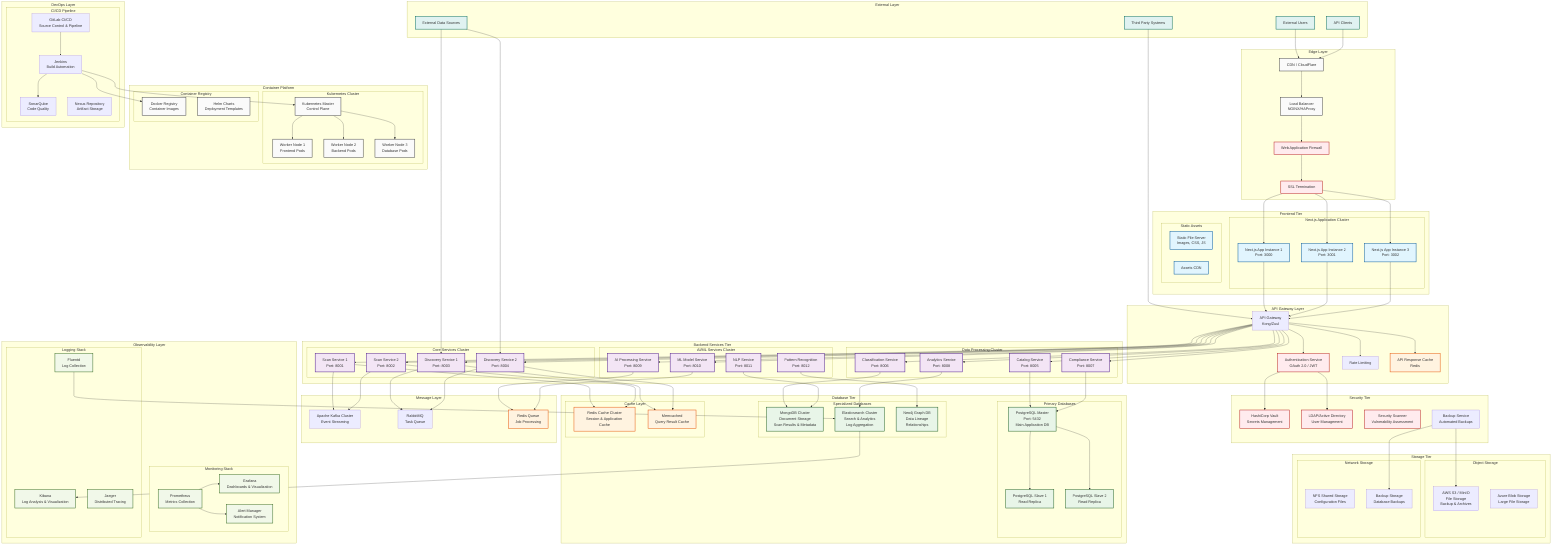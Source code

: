 graph TB
    %% External Users and Systems
    subgraph "External Layer"
        EU[External Users]
        API_CLIENTS[API Clients]
        THIRD_PARTY[Third Party Systems]
        DATA_SOURCES_EXT[External Data Sources]
    end

    %% Load Balancer and CDN
    subgraph "Edge Layer"
        CDN[CDN / CloudFlare]
        LB[Load Balancer<br/>NGINX/HAProxy]
        WAF[Web Application Firewall]
        SSL[SSL Termination]
    end

    %% Frontend Deployment
    subgraph "Frontend Tier"
        subgraph "Next.js Application Cluster"
            NEXT1[Next.js App Instance 1<br/>Port: 3000]
            NEXT2[Next.js App Instance 2<br/>Port: 3001]
            NEXT3[Next.js App Instance 3<br/>Port: 3002]
        end
        
        subgraph "Static Assets"
            STATIC[Static File Server<br/>Images, CSS, JS]
            ASSETS_CDN[Assets CDN]
        end
    end

    %% API Gateway and Microservices
    subgraph "API Gateway Layer"
        API_GW[API Gateway<br/>Kong/Zuul]
        AUTH_SVC[Authentication Service<br/>OAuth 2.0 / JWT]
        RATE_LIMIT[Rate Limiting]
        API_CACHE[API Response Cache<br/>Redis]
    end

    %% Backend Microservices
    subgraph "Backend Services Tier"
        subgraph "Core Services Cluster"
            SCAN_SVC1[Scan Service 1<br/>Port: 8001]
            SCAN_SVC2[Scan Service 2<br/>Port: 8002]
            DISCOVERY_SVC1[Discovery Service 1<br/>Port: 8003]
            DISCOVERY_SVC2[Discovery Service 2<br/>Port: 8004]
        end
        
        subgraph "Data Processing Cluster"
            CATALOG_SVC[Catalog Service<br/>Port: 8005]
            CLASSIFICATION_SVC[Classification Service<br/>Port: 8006]
            COMPLIANCE_SVC[Compliance Service<br/>Port: 8007]
            ANALYTICS_SVC[Analytics Service<br/>Port: 8008]
        end
        
        subgraph "AI/ML Services Cluster"
            AI_SVC[AI Processing Service<br/>Port: 8009]
            ML_SVC[ML Model Service<br/>Port: 8010]
            NLP_SVC[NLP Service<br/>Port: 8011]
            PATTERN_SVC[Pattern Recognition<br/>Port: 8012]
        end
    end

    %% Message Queue and Event Streaming
    subgraph "Message Layer"
        KAFKA[Apache Kafka Cluster<br/>Event Streaming]
        RABBITMQ[RabbitMQ<br/>Task Queue]
        REDIS_QUEUE[Redis Queue<br/>Job Processing]
    end

    %% Database Layer
    subgraph "Database Tier"
        subgraph "Primary Databases"
            POSTGRES_MASTER[PostgreSQL Master<br/>Port: 5432<br/>Main Application DB]
            POSTGRES_SLAVE1[PostgreSQL Slave 1<br/>Read Replica]
            POSTGRES_SLAVE2[PostgreSQL Slave 2<br/>Read Replica]
        end
        
        subgraph "Specialized Databases"
            MONGODB[MongoDB Cluster<br/>Document Storage<br/>Scan Results & Metadata]
            ELASTICSEARCH[Elasticsearch Cluster<br/>Search & Analytics<br/>Log Aggregation]
            NEO4J[Neo4j Graph DB<br/>Data Lineage<br/>Relationships]
        end
        
        subgraph "Cache Layer"
            REDIS_CACHE[Redis Cache Cluster<br/>Session & Application Cache]
            MEMCACHED[Memcached<br/>Query Result Cache]
        end
    end

    %% Storage Layer
    subgraph "Storage Tier"
        subgraph "Object Storage"
            S3[AWS S3 / MinIO<br/>File Storage<br/>Backup & Archives]
            BLOB[Azure Blob Storage<br/>Large File Storage]
        end
        
        subgraph "Network Storage"
            NFS[NFS Shared Storage<br/>Configuration Files]
            BACKUP_STORAGE[Backup Storage<br/>Database Backups]
        end
    end

    %% Monitoring and Observability
    subgraph "Observability Layer"
        subgraph "Monitoring Stack"
            PROMETHEUS[Prometheus<br/>Metrics Collection]
            GRAFANA[Grafana<br/>Dashboards & Visualization]
            ALERTMANAGER[Alert Manager<br/>Notification System]
        end
        
        subgraph "Logging Stack"
            FLUENTD[Fluentd<br/>Log Collection]
            KIBANA[Kibana<br/>Log Analysis & Visualization]
            JAEGER[Jaeger<br/>Distributed Tracing]
        end
    end

    %% Security Layer
    subgraph "Security Tier"
        VAULT[HashiCorp Vault<br/>Secrets Management]
        LDAP[LDAP/Active Directory<br/>User Management]
        SECURITY_SCANNER[Security Scanner<br/>Vulnerability Assessment]
        BACKUP_SVC[Backup Service<br/>Automated Backups]
    end

    %% Container Orchestration
    subgraph "Container Platform"
        subgraph "Kubernetes Cluster"
            K8S_MASTER[Kubernetes Master<br/>Control Plane]
            K8S_NODE1[Worker Node 1<br/>Frontend Pods]
            K8S_NODE2[Worker Node 2<br/>Backend Pods]
            K8S_NODE3[Worker Node 3<br/>Database Pods]
        end
        
        subgraph "Container Registry"
            DOCKER_REGISTRY[Docker Registry<br/>Container Images]
            HELM[Helm Charts<br/>Deployment Templates]
        end
    end

    %% CI/CD Pipeline
    subgraph "DevOps Layer"
        subgraph "CI/CD Pipeline"
            GITLAB[GitLab CI/CD<br/>Source Control & Pipeline]
            JENKINS[Jenkins<br/>Build Automation]
            SONARQUBE[SonarQube<br/>Code Quality]
            NEXUS[Nexus Repository<br/>Artifact Storage]
        end
    end

    %% Network Connections
    EU --> CDN
    API_CLIENTS --> CDN
    THIRD_PARTY --> API_GW
    
    CDN --> LB
    LB --> WAF
    WAF --> SSL
    SSL --> NEXT1
    SSL --> NEXT2
    SSL --> NEXT3
    
    NEXT1 --> API_GW
    NEXT2 --> API_GW
    NEXT3 --> API_GW
    
    API_GW --> AUTH_SVC
    API_GW --> RATE_LIMIT
    API_GW --> API_CACHE
    
    API_GW --> SCAN_SVC1
    API_GW --> SCAN_SVC2
    API_GW --> DISCOVERY_SVC1
    API_GW --> DISCOVERY_SVC2
    API_GW --> CATALOG_SVC
    API_GW --> CLASSIFICATION_SVC
    API_GW --> COMPLIANCE_SVC
    API_GW --> ANALYTICS_SVC
    API_GW --> AI_SVC
    API_GW --> ML_SVC
    
    SCAN_SVC1 --> KAFKA
    SCAN_SVC2 --> KAFKA
    DISCOVERY_SVC1 --> RABBITMQ
    DISCOVERY_SVC2 --> RABBITMQ
    
    CATALOG_SVC --> POSTGRES_MASTER
    CLASSIFICATION_SVC --> MONGODB
    COMPLIANCE_SVC --> POSTGRES_MASTER
    ANALYTICS_SVC --> ELASTICSEARCH
    
    AI_SVC --> REDIS_QUEUE
    ML_SVC --> REDIS_QUEUE
    NLP_SVC --> MONGODB
    PATTERN_SVC --> NEO4J
    
    POSTGRES_MASTER --> POSTGRES_SLAVE1
    POSTGRES_MASTER --> POSTGRES_SLAVE2
    
    SCAN_SVC1 --> REDIS_CACHE
    SCAN_SVC2 --> REDIS_CACHE
    DISCOVERY_SVC1 --> MEMCACHED
    DISCOVERY_SVC2 --> MEMCACHED
    
    BACKUP_SVC --> S3
    BACKUP_SVC --> BACKUP_STORAGE
    
    PROMETHEUS --> GRAFANA
    PROMETHEUS --> ALERTMANAGER
    FLUENTD --> ELASTICSEARCH
    ELASTICSEARCH --> KIBANA
    
    AUTH_SVC --> VAULT
    AUTH_SVC --> LDAP
    
    K8S_MASTER --> K8S_NODE1
    K8S_MASTER --> K8S_NODE2
    K8S_MASTER --> K8S_NODE3
    
    GITLAB --> JENKINS
    JENKINS --> SONARQUBE
    JENKINS --> DOCKER_REGISTRY
    JENKINS --> K8S_MASTER
    
    DATA_SOURCES_EXT --> DISCOVERY_SVC1
    DATA_SOURCES_EXT --> DISCOVERY_SVC2

    %% Styling
    classDef frontend fill:#e1f5fe,stroke:#01579b,stroke-width:2px
    classDef backend fill:#f3e5f5,stroke:#4a148c,stroke-width:2px
    classDef database fill:#e8f5e8,stroke:#1b5e20,stroke-width:2px
    classDef cache fill:#fff3e0,stroke:#e65100,stroke-width:2px
    classDef security fill:#ffebee,stroke:#b71c1c,stroke-width:2px
    classDef monitoring fill:#f1f8e9,stroke:#33691e,stroke-width:2px
    classDef infrastructure fill:#fafafa,stroke:#424242,stroke-width:2px
    classDef external fill:#e0f2f1,stroke:#00695c,stroke-width:2px

    class NEXT1,NEXT2,NEXT3,STATIC,ASSETS_CDN frontend
    class SCAN_SVC1,SCAN_SVC2,DISCOVERY_SVC1,DISCOVERY_SVC2,CATALOG_SVC,CLASSIFICATION_SVC,COMPLIANCE_SVC,ANALYTICS_SVC,AI_SVC,ML_SVC,NLP_SVC,PATTERN_SVC backend
    class POSTGRES_MASTER,POSTGRES_SLAVE1,POSTGRES_SLAVE2,MONGODB,ELASTICSEARCH,NEO4J database
    class REDIS_CACHE,MEMCACHED,API_CACHE,REDIS_QUEUE cache
    class VAULT,LDAP,SECURITY_SCANNER,AUTH_SVC,WAF,SSL security
    class PROMETHEUS,GRAFANA,ALERTMANAGER,FLUENTD,KIBANA,JAEGER monitoring
    class K8S_MASTER,K8S_NODE1,K8S_NODE2,K8S_NODE3,DOCKER_REGISTRY,HELM,LB,CDN infrastructure
    class EU,API_CLIENTS,THIRD_PARTY,DATA_SOURCES_EXT external